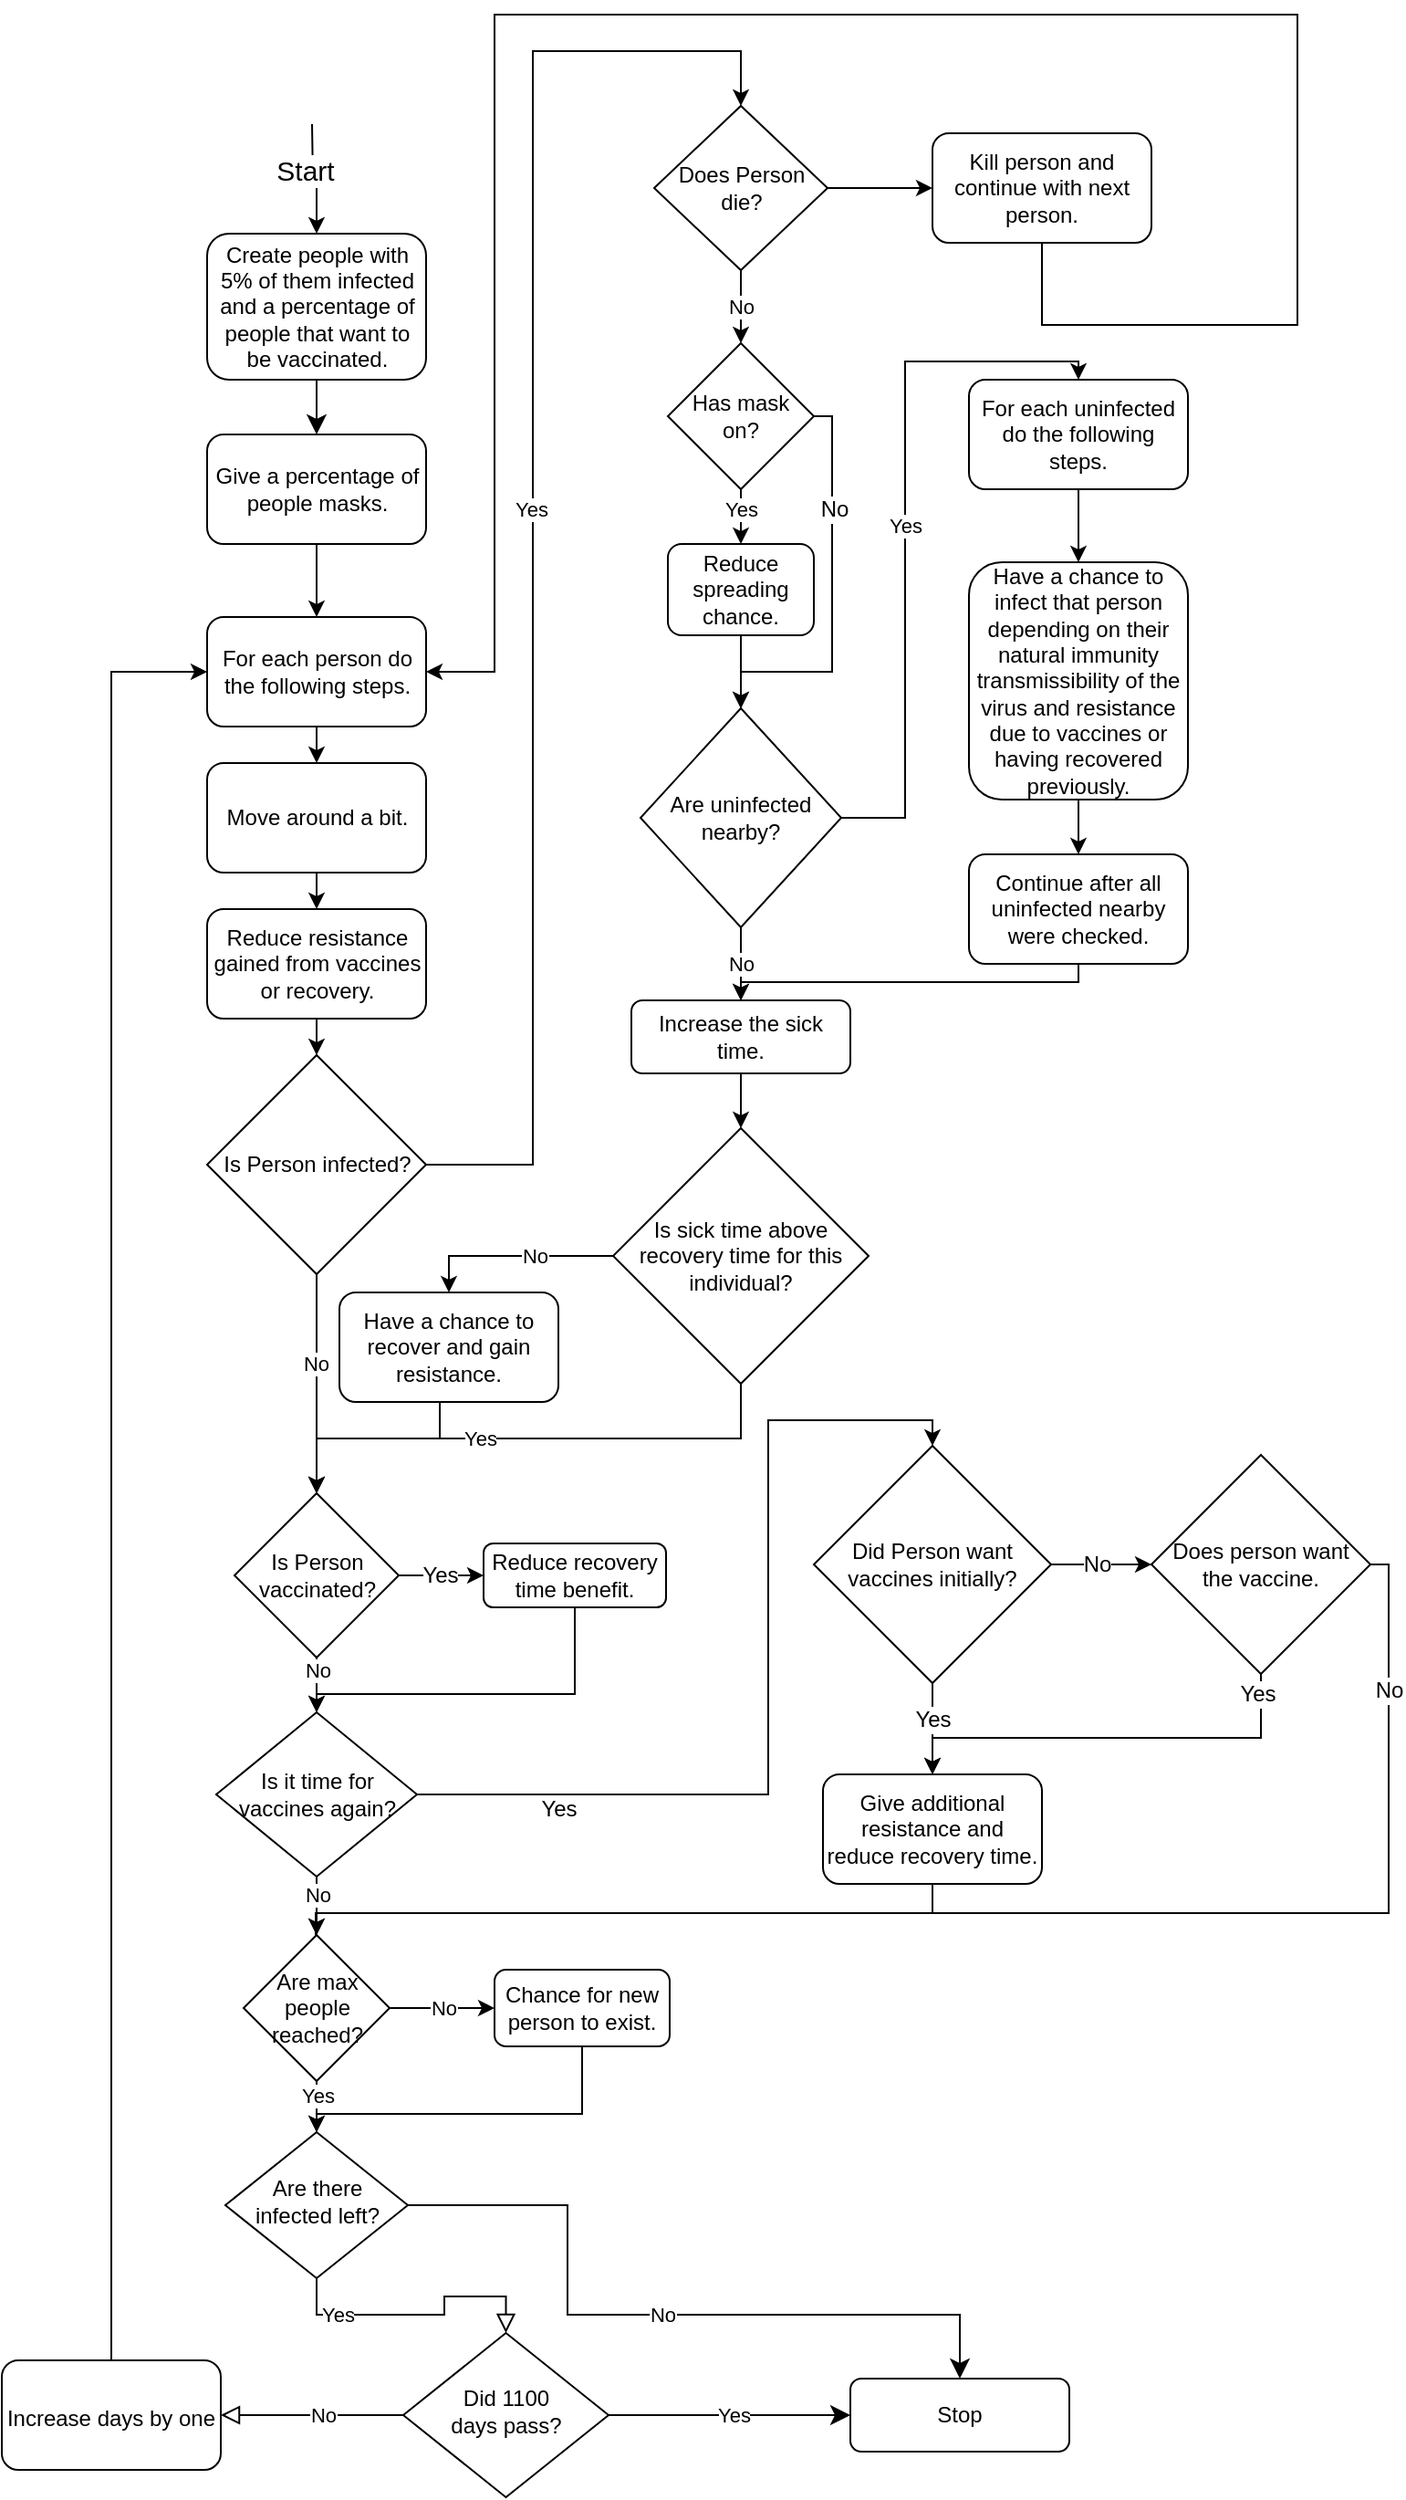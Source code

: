 <mxfile version="20.8.16" type="device"><diagram id="C5RBs43oDa-KdzZeNtuy" name="Page-1"><mxGraphModel dx="1418" dy="1997" grid="1" gridSize="10" guides="1" tooltips="1" connect="1" arrows="1" fold="1" page="1" pageScale="1" pageWidth="827" pageHeight="1169" math="0" shadow="0"><root><mxCell id="WIyWlLk6GJQsqaUBKTNV-0"/><mxCell id="WIyWlLk6GJQsqaUBKTNV-1" parent="WIyWlLk6GJQsqaUBKTNV-0"/><mxCell id="WIyWlLk6GJQsqaUBKTNV-2" value="" style="rounded=0;html=1;jettySize=auto;orthogonalLoop=1;fontSize=11;endArrow=classic;endFill=1;endSize=8;strokeWidth=1;shadow=0;labelBackgroundColor=none;edgeStyle=orthogonalEdgeStyle;" parent="WIyWlLk6GJQsqaUBKTNV-1" source="WIyWlLk6GJQsqaUBKTNV-3" target="7msPwA0fNtGrzKhZbcPo-74" edge="1"><mxGeometry relative="1" as="geometry"><mxPoint x="242.5" y="170" as="targetPoint"/></mxGeometry></mxCell><mxCell id="WIyWlLk6GJQsqaUBKTNV-3" value="Create people with 5% of them infected and a percentage of people that want to be vaccinated." style="rounded=1;whiteSpace=wrap;html=1;fontSize=12;glass=0;strokeWidth=1;shadow=0;" parent="WIyWlLk6GJQsqaUBKTNV-1" vertex="1"><mxGeometry x="162.5" width="120" height="80" as="geometry"/></mxCell><mxCell id="WIyWlLk6GJQsqaUBKTNV-4" value="Yes" style="rounded=0;html=1;jettySize=auto;orthogonalLoop=1;fontSize=11;endArrow=block;endFill=0;endSize=8;strokeWidth=1;shadow=0;labelBackgroundColor=default;edgeStyle=orthogonalEdgeStyle;" parent="WIyWlLk6GJQsqaUBKTNV-1" source="WIyWlLk6GJQsqaUBKTNV-6" target="WIyWlLk6GJQsqaUBKTNV-10" edge="1"><mxGeometry x="-0.591" relative="1" as="geometry"><mxPoint as="offset"/><mxPoint x="240" y="1070" as="targetPoint"/><Array as="points"/></mxGeometry></mxCell><mxCell id="WIyWlLk6GJQsqaUBKTNV-5" value="No" style="edgeStyle=orthogonalEdgeStyle;rounded=0;html=1;jettySize=auto;orthogonalLoop=1;fontSize=11;endArrow=classic;endFill=1;endSize=8;strokeWidth=1;shadow=0;labelBackgroundColor=default;entryX=0.5;entryY=0;entryDx=0;entryDy=0;exitX=1;exitY=0.5;exitDx=0;exitDy=0;" parent="WIyWlLk6GJQsqaUBKTNV-1" source="WIyWlLk6GJQsqaUBKTNV-6" target="WIyWlLk6GJQsqaUBKTNV-12" edge="1"><mxGeometry relative="1" as="geometry"><mxPoint as="offset"/><Array as="points"><mxPoint x="360" y="1080"/><mxPoint x="360" y="1140"/><mxPoint x="575" y="1140"/></Array></mxGeometry></mxCell><mxCell id="WIyWlLk6GJQsqaUBKTNV-6" value="Are there&lt;br&gt;infected left?" style="rhombus;whiteSpace=wrap;html=1;shadow=0;fontFamily=Helvetica;fontSize=12;align=center;strokeWidth=1;spacing=6;spacingTop=-4;" parent="WIyWlLk6GJQsqaUBKTNV-1" vertex="1"><mxGeometry x="172.5" y="1040" width="100" height="80" as="geometry"/></mxCell><mxCell id="WIyWlLk6GJQsqaUBKTNV-8" value="No" style="rounded=0;html=1;jettySize=auto;orthogonalLoop=1;fontSize=11;endArrow=block;endFill=0;endSize=8;strokeWidth=1;shadow=0;labelBackgroundColor=default;edgeStyle=orthogonalEdgeStyle;entryX=1;entryY=0.5;entryDx=0;entryDy=0;" parent="WIyWlLk6GJQsqaUBKTNV-1" source="WIyWlLk6GJQsqaUBKTNV-10" target="7msPwA0fNtGrzKhZbcPo-33" edge="1"><mxGeometry x="-0.111" relative="1" as="geometry"><mxPoint as="offset"/><mxPoint x="180" y="1195" as="targetPoint"/></mxGeometry></mxCell><mxCell id="WIyWlLk6GJQsqaUBKTNV-9" value="Yes" style="edgeStyle=orthogonalEdgeStyle;rounded=0;html=1;jettySize=auto;orthogonalLoop=1;fontSize=11;endArrow=classic;endFill=1;endSize=8;strokeWidth=1;shadow=0;labelBackgroundColor=default;" parent="WIyWlLk6GJQsqaUBKTNV-1" source="WIyWlLk6GJQsqaUBKTNV-10" target="WIyWlLk6GJQsqaUBKTNV-12" edge="1"><mxGeometry x="0.023" relative="1" as="geometry"><mxPoint as="offset"/><mxPoint x="410" y="1350" as="targetPoint"/></mxGeometry></mxCell><mxCell id="WIyWlLk6GJQsqaUBKTNV-10" value="Did 1100&lt;br&gt;days pass?" style="rhombus;whiteSpace=wrap;html=1;shadow=0;fontFamily=Helvetica;fontSize=12;align=center;strokeWidth=1;spacing=6;spacingTop=-4;" parent="WIyWlLk6GJQsqaUBKTNV-1" vertex="1"><mxGeometry x="270" y="1150" width="112.5" height="90" as="geometry"/></mxCell><mxCell id="WIyWlLk6GJQsqaUBKTNV-12" value="Stop" style="rounded=1;whiteSpace=wrap;html=1;fontSize=12;glass=0;strokeWidth=1;shadow=0;" parent="WIyWlLk6GJQsqaUBKTNV-1" vertex="1"><mxGeometry x="515" y="1175" width="120" height="40" as="geometry"/></mxCell><mxCell id="ADH6qVo0FDKVVeOu4WJO-0" value="For each person do the following steps." style="rounded=1;whiteSpace=wrap;html=1;" parent="WIyWlLk6GJQsqaUBKTNV-1" vertex="1"><mxGeometry x="162.5" y="210" width="120" height="60" as="geometry"/></mxCell><mxCell id="ADH6qVo0FDKVVeOu4WJO-3" value="Is Person infected?" style="rhombus;whiteSpace=wrap;html=1;" parent="WIyWlLk6GJQsqaUBKTNV-1" vertex="1"><mxGeometry x="162.5" y="450" width="120" height="120" as="geometry"/></mxCell><mxCell id="7msPwA0fNtGrzKhZbcPo-0" value="" style="endArrow=classic;html=1;rounded=0;edgeStyle=orthogonalEdgeStyle;exitX=0.5;exitY=1;exitDx=0;exitDy=0;" parent="WIyWlLk6GJQsqaUBKTNV-1" source="7msPwA0fNtGrzKhZbcPo-5" target="7msPwA0fNtGrzKhZbcPo-50" edge="1"><mxGeometry width="50" height="50" relative="1" as="geometry"><mxPoint x="172.5" y="370" as="sourcePoint"/><mxPoint x="512.5" y="360" as="targetPoint"/></mxGeometry></mxCell><mxCell id="7msPwA0fNtGrzKhZbcPo-2" value="" style="endArrow=classic;html=1;exitX=1;exitY=0.5;exitDx=0;exitDy=0;entryX=0;entryY=0.5;entryDx=0;entryDy=0;rounded=0;edgeStyle=orthogonalEdgeStyle;" parent="WIyWlLk6GJQsqaUBKTNV-1" source="ADH6qVo0FDKVVeOu4WJO-3" target="JjFyBIneyKfPlpFiBD4U-0" edge="1"><mxGeometry relative="1" as="geometry"><mxPoint x="432.5" y="500" as="sourcePoint"/><mxPoint x="562.5" y="250" as="targetPoint"/><Array as="points"><mxPoint x="341" y="510"/><mxPoint x="341" y="-100"/><mxPoint x="455" y="-100"/></Array></mxGeometry></mxCell><mxCell id="7msPwA0fNtGrzKhZbcPo-3" value="Yes" style="edgeLabel;resizable=0;html=1;align=center;verticalAlign=middle;" parent="7msPwA0fNtGrzKhZbcPo-2" connectable="0" vertex="1"><mxGeometry relative="1" as="geometry"><mxPoint x="-1" y="-11" as="offset"/></mxGeometry></mxCell><mxCell id="7msPwA0fNtGrzKhZbcPo-4" value="" style="endArrow=classic;html=1;rounded=0;edgeStyle=orthogonalEdgeStyle;exitX=0.5;exitY=1;exitDx=0;exitDy=0;" parent="WIyWlLk6GJQsqaUBKTNV-1" source="ADH6qVo0FDKVVeOu4WJO-0" target="7msPwA0fNtGrzKhZbcPo-5" edge="1"><mxGeometry width="50" height="50" relative="1" as="geometry"><mxPoint x="632.5" y="260" as="sourcePoint"/><mxPoint x="542.5" y="330" as="targetPoint"/></mxGeometry></mxCell><mxCell id="7msPwA0fNtGrzKhZbcPo-5" value="Move around a bit." style="rounded=1;whiteSpace=wrap;html=1;" parent="WIyWlLk6GJQsqaUBKTNV-1" vertex="1"><mxGeometry x="162.5" y="290" width="120" height="60" as="geometry"/></mxCell><mxCell id="7msPwA0fNtGrzKhZbcPo-6" value="Is Person vaccinated?" style="rhombus;whiteSpace=wrap;html=1;" parent="WIyWlLk6GJQsqaUBKTNV-1" vertex="1"><mxGeometry x="177.5" y="690" width="90" height="90" as="geometry"/></mxCell><mxCell id="7msPwA0fNtGrzKhZbcPo-7" value="" style="endArrow=classic;html=1;rounded=0;edgeStyle=orthogonalEdgeStyle;exitX=0.5;exitY=1;exitDx=0;exitDy=0;entryX=0.5;entryY=0;entryDx=0;entryDy=0;" parent="WIyWlLk6GJQsqaUBKTNV-1" source="ADH6qVo0FDKVVeOu4WJO-3" target="7msPwA0fNtGrzKhZbcPo-6" edge="1"><mxGeometry relative="1" as="geometry"><mxPoint x="220" y="520" as="sourcePoint"/><mxPoint x="310" y="680" as="targetPoint"/></mxGeometry></mxCell><mxCell id="7msPwA0fNtGrzKhZbcPo-8" value="No" style="edgeLabel;resizable=0;html=1;align=center;verticalAlign=middle;" parent="7msPwA0fNtGrzKhZbcPo-7" connectable="0" vertex="1"><mxGeometry relative="1" as="geometry"><mxPoint x="-1" y="-11" as="offset"/></mxGeometry></mxCell><mxCell id="7msPwA0fNtGrzKhZbcPo-10" value="" style="endArrow=classic;html=1;rounded=0;exitX=0.5;exitY=1;exitDx=0;exitDy=0;entryX=0.5;entryY=0;entryDx=0;entryDy=0;edgeStyle=orthogonalEdgeStyle;" parent="WIyWlLk6GJQsqaUBKTNV-1" source="7msPwA0fNtGrzKhZbcPo-6" target="7msPwA0fNtGrzKhZbcPo-54" edge="1"><mxGeometry x="0.333" y="38" relative="1" as="geometry"><mxPoint x="430" y="760" as="sourcePoint"/><mxPoint x="530" y="760" as="targetPoint"/><mxPoint as="offset"/></mxGeometry></mxCell><mxCell id="7msPwA0fNtGrzKhZbcPo-11" value="No" style="edgeLabel;resizable=0;html=1;align=center;verticalAlign=middle;" parent="7msPwA0fNtGrzKhZbcPo-10" connectable="0" vertex="1"><mxGeometry relative="1" as="geometry"><mxPoint y="-8" as="offset"/></mxGeometry></mxCell><mxCell id="7msPwA0fNtGrzKhZbcPo-12" value="" style="endArrow=classic;html=1;rounded=0;entryX=0.5;entryY=0;entryDx=0;entryDy=0;edgeStyle=orthogonalEdgeStyle;" parent="WIyWlLk6GJQsqaUBKTNV-1" target="WIyWlLk6GJQsqaUBKTNV-3" edge="1"><mxGeometry relative="1" as="geometry"><mxPoint x="220" y="-60" as="sourcePoint"/><mxPoint x="300" y="-30" as="targetPoint"/></mxGeometry></mxCell><mxCell id="7msPwA0fNtGrzKhZbcPo-13" value="Start" style="edgeLabel;resizable=0;html=1;align=center;verticalAlign=middle;fontSize=15;" parent="7msPwA0fNtGrzKhZbcPo-12" connectable="0" vertex="1"><mxGeometry relative="1" as="geometry"><mxPoint x="-5" y="-6" as="offset"/></mxGeometry></mxCell><mxCell id="7msPwA0fNtGrzKhZbcPo-14" value="Are uninfected nearby?" style="rhombus;whiteSpace=wrap;html=1;" parent="WIyWlLk6GJQsqaUBKTNV-1" vertex="1"><mxGeometry x="400" y="260" width="110" height="120" as="geometry"/></mxCell><mxCell id="7msPwA0fNtGrzKhZbcPo-15" value="" style="endArrow=classic;html=1;rounded=0;exitX=1;exitY=0.5;exitDx=0;exitDy=0;edgeStyle=orthogonalEdgeStyle;entryX=0.5;entryY=0;entryDx=0;entryDy=0;" parent="WIyWlLk6GJQsqaUBKTNV-1" source="7msPwA0fNtGrzKhZbcPo-14" target="7msPwA0fNtGrzKhZbcPo-17" edge="1"><mxGeometry relative="1" as="geometry"><mxPoint x="430" y="560" as="sourcePoint"/><mxPoint x="530" y="560" as="targetPoint"/></mxGeometry></mxCell><mxCell id="7msPwA0fNtGrzKhZbcPo-16" value="Yes" style="edgeLabel;resizable=0;html=1;align=center;verticalAlign=middle;" parent="7msPwA0fNtGrzKhZbcPo-15" connectable="0" vertex="1"><mxGeometry relative="1" as="geometry"/></mxCell><mxCell id="7msPwA0fNtGrzKhZbcPo-17" value="For each uninfected do the following steps." style="rounded=1;whiteSpace=wrap;html=1;" parent="WIyWlLk6GJQsqaUBKTNV-1" vertex="1"><mxGeometry x="580" y="80" width="120" height="60" as="geometry"/></mxCell><mxCell id="7msPwA0fNtGrzKhZbcPo-18" value="" style="endArrow=classic;html=1;rounded=0;exitX=0.5;exitY=1;exitDx=0;exitDy=0;entryX=0.5;entryY=0;entryDx=0;entryDy=0;edgeStyle=orthogonalEdgeStyle;" parent="WIyWlLk6GJQsqaUBKTNV-1" source="7msPwA0fNtGrzKhZbcPo-14" target="7msPwA0fNtGrzKhZbcPo-20" edge="1"><mxGeometry relative="1" as="geometry"><mxPoint x="430" y="550" as="sourcePoint"/><mxPoint x="455" y="460" as="targetPoint"/></mxGeometry></mxCell><mxCell id="7msPwA0fNtGrzKhZbcPo-19" value="No" style="edgeLabel;resizable=0;html=1;align=center;verticalAlign=middle;" parent="7msPwA0fNtGrzKhZbcPo-18" connectable="0" vertex="1"><mxGeometry relative="1" as="geometry"/></mxCell><mxCell id="7msPwA0fNtGrzKhZbcPo-20" value="Increase the sick time." style="rounded=1;whiteSpace=wrap;html=1;" parent="WIyWlLk6GJQsqaUBKTNV-1" vertex="1"><mxGeometry x="395" y="420" width="120" height="40" as="geometry"/></mxCell><mxCell id="7msPwA0fNtGrzKhZbcPo-23" value="Is sick time above&lt;br&gt;recovery time for this individual?" style="rhombus;whiteSpace=wrap;html=1;" parent="WIyWlLk6GJQsqaUBKTNV-1" vertex="1"><mxGeometry x="385" y="490" width="140" height="140" as="geometry"/></mxCell><mxCell id="7msPwA0fNtGrzKhZbcPo-24" value="" style="endArrow=classic;html=1;rounded=0;exitX=0.5;exitY=1;exitDx=0;exitDy=0;edgeStyle=orthogonalEdgeStyle;" parent="WIyWlLk6GJQsqaUBKTNV-1" source="7msPwA0fNtGrzKhZbcPo-20" target="7msPwA0fNtGrzKhZbcPo-23" edge="1"><mxGeometry width="50" height="50" relative="1" as="geometry"><mxPoint x="460" y="540" as="sourcePoint"/><mxPoint x="510" y="490" as="targetPoint"/></mxGeometry></mxCell><mxCell id="7msPwA0fNtGrzKhZbcPo-25" value="" style="endArrow=classic;html=1;rounded=0;exitX=0.5;exitY=1;exitDx=0;exitDy=0;edgeStyle=orthogonalEdgeStyle;" parent="WIyWlLk6GJQsqaUBKTNV-1" source="7msPwA0fNtGrzKhZbcPo-23" target="7msPwA0fNtGrzKhZbcPo-6" edge="1"><mxGeometry relative="1" as="geometry"><mxPoint x="430" y="520" as="sourcePoint"/><mxPoint x="455" y="710" as="targetPoint"/></mxGeometry></mxCell><mxCell id="7msPwA0fNtGrzKhZbcPo-26" value="Yes" style="edgeLabel;resizable=0;html=1;align=center;verticalAlign=middle;" parent="7msPwA0fNtGrzKhZbcPo-25" connectable="0" vertex="1"><mxGeometry relative="1" as="geometry"><mxPoint x="-27" as="offset"/></mxGeometry></mxCell><mxCell id="7msPwA0fNtGrzKhZbcPo-28" value="Have a chance to recover and gain resistance." style="rounded=1;whiteSpace=wrap;html=1;" parent="WIyWlLk6GJQsqaUBKTNV-1" vertex="1"><mxGeometry x="235" y="580" width="120" height="60" as="geometry"/></mxCell><mxCell id="7msPwA0fNtGrzKhZbcPo-29" value="" style="endArrow=classic;html=1;rounded=0;exitX=0.5;exitY=1;exitDx=0;exitDy=0;entryX=0.5;entryY=0;entryDx=0;entryDy=0;edgeStyle=orthogonalEdgeStyle;" parent="WIyWlLk6GJQsqaUBKTNV-1" source="7msPwA0fNtGrzKhZbcPo-28" target="7msPwA0fNtGrzKhZbcPo-6" edge="1"><mxGeometry relative="1" as="geometry"><mxPoint x="465" y="680" as="sourcePoint"/><mxPoint x="320" y="690" as="targetPoint"/><Array as="points"><mxPoint x="290" y="640"/><mxPoint x="290" y="660"/><mxPoint x="222" y="660"/></Array></mxGeometry></mxCell><mxCell id="7msPwA0fNtGrzKhZbcPo-31" value="" style="endArrow=classic;html=1;rounded=0;entryX=0.5;entryY=0;entryDx=0;entryDy=0;exitX=0;exitY=0.5;exitDx=0;exitDy=0;edgeStyle=orthogonalEdgeStyle;" parent="WIyWlLk6GJQsqaUBKTNV-1" source="7msPwA0fNtGrzKhZbcPo-23" target="7msPwA0fNtGrzKhZbcPo-28" edge="1"><mxGeometry relative="1" as="geometry"><mxPoint x="475" y="690" as="sourcePoint"/><mxPoint x="300" y="730" as="targetPoint"/></mxGeometry></mxCell><mxCell id="7msPwA0fNtGrzKhZbcPo-32" value="No" style="edgeLabel;resizable=0;html=1;align=center;verticalAlign=middle;" parent="7msPwA0fNtGrzKhZbcPo-31" connectable="0" vertex="1"><mxGeometry relative="1" as="geometry"><mxPoint x="12" as="offset"/></mxGeometry></mxCell><mxCell id="7msPwA0fNtGrzKhZbcPo-33" value="&lt;font style=&quot;font-size: 12px;&quot;&gt;Increase days by one&lt;/font&gt;" style="rounded=1;whiteSpace=wrap;html=1;fontSize=15;" parent="WIyWlLk6GJQsqaUBKTNV-1" vertex="1"><mxGeometry x="50" y="1165" width="120" height="60" as="geometry"/></mxCell><mxCell id="7msPwA0fNtGrzKhZbcPo-34" value="" style="endArrow=classic;html=1;rounded=0;labelBackgroundColor=default;fontSize=12;exitX=0.5;exitY=0;exitDx=0;exitDy=0;edgeStyle=orthogonalEdgeStyle;entryX=0;entryY=0.5;entryDx=0;entryDy=0;" parent="WIyWlLk6GJQsqaUBKTNV-1" source="7msPwA0fNtGrzKhZbcPo-33" target="ADH6qVo0FDKVVeOu4WJO-0" edge="1"><mxGeometry width="50" height="50" relative="1" as="geometry"><mxPoint x="460" y="1030" as="sourcePoint"/><mxPoint x="80" y="620" as="targetPoint"/></mxGeometry></mxCell><mxCell id="7msPwA0fNtGrzKhZbcPo-36" value="Have a chance to infect that person depending on their natural immunity transmissibility of the virus and resistance due to vaccines or having recovered previously." style="rounded=1;whiteSpace=wrap;html=1;fontSize=12;" parent="WIyWlLk6GJQsqaUBKTNV-1" vertex="1"><mxGeometry x="580" y="180" width="120" height="130" as="geometry"/></mxCell><mxCell id="7msPwA0fNtGrzKhZbcPo-37" value="" style="endArrow=classic;html=1;rounded=0;labelBackgroundColor=default;fontSize=12;entryX=0.5;entryY=0;entryDx=0;entryDy=0;exitX=0.5;exitY=1;exitDx=0;exitDy=0;edgeStyle=orthogonalEdgeStyle;" parent="WIyWlLk6GJQsqaUBKTNV-1" source="7msPwA0fNtGrzKhZbcPo-17" target="7msPwA0fNtGrzKhZbcPo-36" edge="1"><mxGeometry width="50" height="50" relative="1" as="geometry"><mxPoint x="460" y="370" as="sourcePoint"/><mxPoint x="510" y="320" as="targetPoint"/></mxGeometry></mxCell><mxCell id="7msPwA0fNtGrzKhZbcPo-38" value="" style="endArrow=classic;html=1;rounded=0;labelBackgroundColor=default;fontSize=12;exitX=0.5;exitY=1;exitDx=0;exitDy=0;entryX=0.5;entryY=0;entryDx=0;entryDy=0;edgeStyle=orthogonalEdgeStyle;" parent="WIyWlLk6GJQsqaUBKTNV-1" source="7msPwA0fNtGrzKhZbcPo-36" target="7msPwA0fNtGrzKhZbcPo-39" edge="1"><mxGeometry width="50" height="50" relative="1" as="geometry"><mxPoint x="460" y="370" as="sourcePoint"/><mxPoint x="750" y="450" as="targetPoint"/></mxGeometry></mxCell><mxCell id="7msPwA0fNtGrzKhZbcPo-39" value="Continue after all uninfected nearby were checked." style="rounded=1;whiteSpace=wrap;html=1;fontSize=12;" parent="WIyWlLk6GJQsqaUBKTNV-1" vertex="1"><mxGeometry x="580" y="340" width="120" height="60" as="geometry"/></mxCell><mxCell id="7msPwA0fNtGrzKhZbcPo-41" value="" style="endArrow=classic;html=1;rounded=0;labelBackgroundColor=default;fontSize=12;exitX=0.5;exitY=1;exitDx=0;exitDy=0;entryX=0.5;entryY=0;entryDx=0;entryDy=0;edgeStyle=orthogonalEdgeStyle;" parent="WIyWlLk6GJQsqaUBKTNV-1" source="7msPwA0fNtGrzKhZbcPo-39" target="7msPwA0fNtGrzKhZbcPo-20" edge="1"><mxGeometry width="50" height="50" relative="1" as="geometry"><mxPoint x="390" y="300" as="sourcePoint"/><mxPoint x="440" y="250" as="targetPoint"/></mxGeometry></mxCell><mxCell id="7msPwA0fNtGrzKhZbcPo-42" value="Has mask&lt;br&gt;on?" style="rhombus;whiteSpace=wrap;html=1;fontSize=12;" parent="WIyWlLk6GJQsqaUBKTNV-1" vertex="1"><mxGeometry x="415" y="60" width="80" height="80" as="geometry"/></mxCell><mxCell id="7msPwA0fNtGrzKhZbcPo-44" value="Reduce spreading chance." style="rounded=1;whiteSpace=wrap;html=1;fontSize=12;" parent="WIyWlLk6GJQsqaUBKTNV-1" vertex="1"><mxGeometry x="415" y="170" width="80" height="50" as="geometry"/></mxCell><mxCell id="7msPwA0fNtGrzKhZbcPo-45" value="" style="endArrow=classic;html=1;rounded=0;exitX=0.5;exitY=1;exitDx=0;exitDy=0;edgeStyle=orthogonalEdgeStyle;entryX=0.5;entryY=0;entryDx=0;entryDy=0;" parent="WIyWlLk6GJQsqaUBKTNV-1" source="7msPwA0fNtGrzKhZbcPo-42" target="7msPwA0fNtGrzKhZbcPo-44" edge="1"><mxGeometry relative="1" as="geometry"><mxPoint x="520.0" y="330.0" as="sourcePoint"/><mxPoint x="650.0" y="90" as="targetPoint"/></mxGeometry></mxCell><mxCell id="7msPwA0fNtGrzKhZbcPo-46" value="Yes" style="edgeLabel;resizable=0;html=1;align=center;verticalAlign=middle;" parent="7msPwA0fNtGrzKhZbcPo-45" connectable="0" vertex="1"><mxGeometry relative="1" as="geometry"><mxPoint y="-4" as="offset"/></mxGeometry></mxCell><mxCell id="7msPwA0fNtGrzKhZbcPo-47" value="" style="endArrow=classic;html=1;rounded=0;labelBackgroundColor=default;fontSize=12;entryX=0.5;entryY=0;entryDx=0;entryDy=0;exitX=0.5;exitY=1;exitDx=0;exitDy=0;edgeStyle=orthogonalEdgeStyle;" parent="WIyWlLk6GJQsqaUBKTNV-1" source="7msPwA0fNtGrzKhZbcPo-44" target="7msPwA0fNtGrzKhZbcPo-14" edge="1"><mxGeometry width="50" height="50" relative="1" as="geometry"><mxPoint x="460" y="300" as="sourcePoint"/><mxPoint x="510" y="250" as="targetPoint"/></mxGeometry></mxCell><mxCell id="7msPwA0fNtGrzKhZbcPo-48" value="" style="endArrow=classic;html=1;rounded=0;labelBackgroundColor=default;fontSize=12;exitX=1;exitY=0.5;exitDx=0;exitDy=0;entryX=0.5;entryY=0;entryDx=0;entryDy=0;edgeStyle=orthogonalEdgeStyle;" parent="WIyWlLk6GJQsqaUBKTNV-1" source="7msPwA0fNtGrzKhZbcPo-42" target="7msPwA0fNtGrzKhZbcPo-14" edge="1"><mxGeometry width="50" height="50" relative="1" as="geometry"><mxPoint x="460" y="300" as="sourcePoint"/><mxPoint x="510" y="250" as="targetPoint"/><Array as="points"><mxPoint x="505" y="100"/><mxPoint x="505" y="240"/><mxPoint x="455" y="240"/></Array></mxGeometry></mxCell><mxCell id="7msPwA0fNtGrzKhZbcPo-49" value="No" style="edgeLabel;html=1;align=center;verticalAlign=middle;resizable=0;points=[];fontSize=12;" parent="7msPwA0fNtGrzKhZbcPo-48" vertex="1" connectable="0"><mxGeometry x="-0.451" y="1" relative="1" as="geometry"><mxPoint as="offset"/></mxGeometry></mxCell><mxCell id="7msPwA0fNtGrzKhZbcPo-51" style="edgeStyle=orthogonalEdgeStyle;rounded=0;orthogonalLoop=1;jettySize=auto;html=1;exitX=0.5;exitY=1;exitDx=0;exitDy=0;entryX=0.5;entryY=0;entryDx=0;entryDy=0;labelBackgroundColor=default;fontSize=12;" parent="WIyWlLk6GJQsqaUBKTNV-1" source="7msPwA0fNtGrzKhZbcPo-50" target="ADH6qVo0FDKVVeOu4WJO-3" edge="1"><mxGeometry relative="1" as="geometry"/></mxCell><mxCell id="7msPwA0fNtGrzKhZbcPo-50" value="Reduce resistance gained from vaccines or recovery." style="rounded=1;whiteSpace=wrap;html=1;fontSize=12;" parent="WIyWlLk6GJQsqaUBKTNV-1" vertex="1"><mxGeometry x="162.5" y="370" width="120" height="60" as="geometry"/></mxCell><mxCell id="7msPwA0fNtGrzKhZbcPo-54" value="Is it time for &lt;br&gt;vaccines again?" style="rhombus;whiteSpace=wrap;html=1;" parent="WIyWlLk6GJQsqaUBKTNV-1" vertex="1"><mxGeometry x="167.5" y="810" width="110" height="90" as="geometry"/></mxCell><mxCell id="7msPwA0fNtGrzKhZbcPo-55" value="" style="endArrow=classic;html=1;rounded=0;exitX=0.5;exitY=1;exitDx=0;exitDy=0;edgeStyle=orthogonalEdgeStyle;" parent="WIyWlLk6GJQsqaUBKTNV-1" source="7msPwA0fNtGrzKhZbcPo-54" target="JjFyBIneyKfPlpFiBD4U-5" edge="1"><mxGeometry x="-0.333" y="68" relative="1" as="geometry"><mxPoint x="232.5" y="790" as="sourcePoint"/><mxPoint x="223" y="1040" as="targetPoint"/><mxPoint as="offset"/></mxGeometry></mxCell><mxCell id="7msPwA0fNtGrzKhZbcPo-56" value="No" style="edgeLabel;resizable=0;html=1;align=center;verticalAlign=middle;" parent="7msPwA0fNtGrzKhZbcPo-55" connectable="0" vertex="1"><mxGeometry relative="1" as="geometry"><mxPoint y="-6" as="offset"/></mxGeometry></mxCell><mxCell id="7msPwA0fNtGrzKhZbcPo-57" value="Reduce recovery time benefit." style="rounded=1;whiteSpace=wrap;html=1;fontSize=12;" parent="WIyWlLk6GJQsqaUBKTNV-1" vertex="1"><mxGeometry x="314" y="717.5" width="100" height="35" as="geometry"/></mxCell><mxCell id="7msPwA0fNtGrzKhZbcPo-59" value="Yes" style="endArrow=classic;html=1;rounded=0;labelBackgroundColor=default;fontSize=12;entryX=0;entryY=0.5;entryDx=0;entryDy=0;exitX=1;exitY=0.5;exitDx=0;exitDy=0;edgeStyle=orthogonalEdgeStyle;" parent="WIyWlLk6GJQsqaUBKTNV-1" edge="1"><mxGeometry x="-0.032" width="50" height="50" relative="1" as="geometry"><mxPoint x="267.5" y="735.0" as="sourcePoint"/><mxPoint x="314" y="735.0" as="targetPoint"/><mxPoint as="offset"/></mxGeometry></mxCell><mxCell id="7msPwA0fNtGrzKhZbcPo-61" value="" style="endArrow=classic;html=1;rounded=0;labelBackgroundColor=default;fontSize=12;exitX=0.5;exitY=1;exitDx=0;exitDy=0;edgeStyle=orthogonalEdgeStyle;entryX=0.5;entryY=0;entryDx=0;entryDy=0;" parent="WIyWlLk6GJQsqaUBKTNV-1" source="7msPwA0fNtGrzKhZbcPo-57" target="7msPwA0fNtGrzKhZbcPo-54" edge="1"><mxGeometry width="50" height="50" relative="1" as="geometry"><mxPoint x="160" y="730" as="sourcePoint"/><mxPoint x="270" y="800" as="targetPoint"/><Array as="points"><mxPoint x="364" y="800"/><mxPoint x="222" y="800"/></Array></mxGeometry></mxCell><mxCell id="7msPwA0fNtGrzKhZbcPo-62" value="" style="endArrow=classic;html=1;rounded=0;labelBackgroundColor=default;fontSize=12;exitX=1;exitY=0.5;exitDx=0;exitDy=0;edgeStyle=orthogonalEdgeStyle;entryX=0.5;entryY=0;entryDx=0;entryDy=0;" parent="WIyWlLk6GJQsqaUBKTNV-1" source="7msPwA0fNtGrzKhZbcPo-54" target="7msPwA0fNtGrzKhZbcPo-64" edge="1"><mxGeometry width="50" height="50" relative="1" as="geometry"><mxPoint x="340" y="760" as="sourcePoint"/><mxPoint x="440" y="800" as="targetPoint"/><Array as="points"><mxPoint x="470" y="855"/><mxPoint x="470" y="650"/><mxPoint x="560" y="650"/></Array></mxGeometry></mxCell><mxCell id="7msPwA0fNtGrzKhZbcPo-63" value="Yes" style="edgeLabel;html=1;align=center;verticalAlign=middle;resizable=0;points=[];fontSize=12;" parent="7msPwA0fNtGrzKhZbcPo-62" vertex="1" connectable="0"><mxGeometry x="-0.024" y="-3" relative="1" as="geometry"><mxPoint x="-118" y="60" as="offset"/></mxGeometry></mxCell><mxCell id="7msPwA0fNtGrzKhZbcPo-64" value="Did Person want vaccines initially?" style="rhombus;whiteSpace=wrap;html=1;fontSize=12;" parent="WIyWlLk6GJQsqaUBKTNV-1" vertex="1"><mxGeometry x="495" y="664" width="130" height="130" as="geometry"/></mxCell><mxCell id="7msPwA0fNtGrzKhZbcPo-65" value="Yes" style="endArrow=classic;html=1;rounded=0;labelBackgroundColor=default;fontSize=12;exitX=0.5;exitY=1;exitDx=0;exitDy=0;edgeStyle=orthogonalEdgeStyle;" parent="WIyWlLk6GJQsqaUBKTNV-1" edge="1"><mxGeometry x="-0.2" width="50" height="50" relative="1" as="geometry"><mxPoint x="560" y="794" as="sourcePoint"/><mxPoint x="560" y="844.0" as="targetPoint"/><mxPoint as="offset"/></mxGeometry></mxCell><mxCell id="7msPwA0fNtGrzKhZbcPo-66" value="Give additional resistance and reduce recovery time." style="rounded=1;whiteSpace=wrap;html=1;fontSize=12;" parent="WIyWlLk6GJQsqaUBKTNV-1" vertex="1"><mxGeometry x="500" y="844.0" width="120" height="60" as="geometry"/></mxCell><mxCell id="7msPwA0fNtGrzKhZbcPo-67" value="" style="endArrow=classic;html=1;rounded=0;labelBackgroundColor=default;fontSize=12;exitX=0.5;exitY=1;exitDx=0;exitDy=0;entryX=0.5;entryY=0;entryDx=0;entryDy=0;edgeStyle=orthogonalEdgeStyle;" parent="WIyWlLk6GJQsqaUBKTNV-1" source="7msPwA0fNtGrzKhZbcPo-66" target="JjFyBIneyKfPlpFiBD4U-5" edge="1"><mxGeometry width="50" height="50" relative="1" as="geometry"><mxPoint x="340" y="640" as="sourcePoint"/><mxPoint x="380" y="950" as="targetPoint"/><Array as="points"><mxPoint x="560" y="920"/><mxPoint x="222" y="920"/><mxPoint x="222" y="960"/></Array></mxGeometry></mxCell><mxCell id="7msPwA0fNtGrzKhZbcPo-68" value="Does person want&lt;br&gt;the vaccine." style="rhombus;whiteSpace=wrap;html=1;fontSize=12;" parent="WIyWlLk6GJQsqaUBKTNV-1" vertex="1"><mxGeometry x="680" y="669" width="120" height="120" as="geometry"/></mxCell><mxCell id="7msPwA0fNtGrzKhZbcPo-69" value="No" style="endArrow=classic;html=1;rounded=0;labelBackgroundColor=default;fontSize=12;entryX=0;entryY=0.5;entryDx=0;entryDy=0;exitX=1;exitY=0.5;exitDx=0;exitDy=0;" parent="WIyWlLk6GJQsqaUBKTNV-1" source="7msPwA0fNtGrzKhZbcPo-64" target="7msPwA0fNtGrzKhZbcPo-68" edge="1"><mxGeometry x="-0.091" width="50" height="50" relative="1" as="geometry"><mxPoint x="490" y="734" as="sourcePoint"/><mxPoint x="540" y="684" as="targetPoint"/><mxPoint as="offset"/></mxGeometry></mxCell><mxCell id="7msPwA0fNtGrzKhZbcPo-70" value="" style="endArrow=classic;html=1;rounded=0;labelBackgroundColor=default;fontSize=12;exitX=0.5;exitY=1;exitDx=0;exitDy=0;entryX=0.5;entryY=0;entryDx=0;entryDy=0;edgeStyle=orthogonalEdgeStyle;" parent="WIyWlLk6GJQsqaUBKTNV-1" source="7msPwA0fNtGrzKhZbcPo-68" target="7msPwA0fNtGrzKhZbcPo-66" edge="1"><mxGeometry width="50" height="50" relative="1" as="geometry"><mxPoint x="700" y="864" as="sourcePoint"/><mxPoint x="750" y="814" as="targetPoint"/><Array as="points"><mxPoint x="740" y="824"/><mxPoint x="560" y="824"/></Array></mxGeometry></mxCell><mxCell id="7msPwA0fNtGrzKhZbcPo-71" value="Yes" style="edgeLabel;html=1;align=center;verticalAlign=middle;resizable=0;points=[];fontSize=12;" parent="7msPwA0fNtGrzKhZbcPo-70" vertex="1" connectable="0"><mxGeometry x="-0.907" y="-2" relative="1" as="geometry"><mxPoint as="offset"/></mxGeometry></mxCell><mxCell id="7msPwA0fNtGrzKhZbcPo-72" value="" style="endArrow=classic;html=1;rounded=0;labelBackgroundColor=default;fontSize=12;exitX=1;exitY=0.5;exitDx=0;exitDy=0;entryX=0.5;entryY=0;entryDx=0;entryDy=0;edgeStyle=orthogonalEdgeStyle;" parent="WIyWlLk6GJQsqaUBKTNV-1" source="7msPwA0fNtGrzKhZbcPo-68" target="JjFyBIneyKfPlpFiBD4U-5" edge="1"><mxGeometry width="50" height="50" relative="1" as="geometry"><mxPoint x="810" y="840" as="sourcePoint"/><mxPoint x="540" y="800" as="targetPoint"/><Array as="points"><mxPoint x="810" y="729"/><mxPoint x="810" y="920"/><mxPoint x="223" y="920"/></Array></mxGeometry></mxCell><mxCell id="7msPwA0fNtGrzKhZbcPo-73" value="No" style="edgeLabel;html=1;align=center;verticalAlign=middle;resizable=0;points=[];fontSize=12;" parent="7msPwA0fNtGrzKhZbcPo-72" vertex="1" connectable="0"><mxGeometry x="-0.802" relative="1" as="geometry"><mxPoint as="offset"/></mxGeometry></mxCell><mxCell id="7msPwA0fNtGrzKhZbcPo-74" value="Give a percentage of people masks." style="rounded=1;whiteSpace=wrap;html=1;fontSize=12;" parent="WIyWlLk6GJQsqaUBKTNV-1" vertex="1"><mxGeometry x="162.5" y="110" width="120" height="60" as="geometry"/></mxCell><mxCell id="7msPwA0fNtGrzKhZbcPo-75" value="" style="endArrow=classic;html=1;rounded=0;labelBackgroundColor=default;fontSize=12;exitX=0.5;exitY=1;exitDx=0;exitDy=0;entryX=0.5;entryY=0;entryDx=0;entryDy=0;edgeStyle=orthogonalEdgeStyle;" parent="WIyWlLk6GJQsqaUBKTNV-1" source="7msPwA0fNtGrzKhZbcPo-74" target="ADH6qVo0FDKVVeOu4WJO-0" edge="1"><mxGeometry width="50" height="50" relative="1" as="geometry"><mxPoint x="300" y="420" as="sourcePoint"/><mxPoint x="350" y="370" as="targetPoint"/></mxGeometry></mxCell><mxCell id="JjFyBIneyKfPlpFiBD4U-0" value="Does Person&lt;br&gt;die?" style="rhombus;whiteSpace=wrap;html=1;direction=south;" vertex="1" parent="WIyWlLk6GJQsqaUBKTNV-1"><mxGeometry x="407.5" y="-70" width="95" height="90" as="geometry"/></mxCell><mxCell id="JjFyBIneyKfPlpFiBD4U-1" value="No" style="endArrow=classic;html=1;rounded=0;exitX=1;exitY=0.5;exitDx=0;exitDy=0;entryX=0.5;entryY=0;entryDx=0;entryDy=0;edgeStyle=orthogonalEdgeStyle;" edge="1" parent="WIyWlLk6GJQsqaUBKTNV-1" source="JjFyBIneyKfPlpFiBD4U-0" target="7msPwA0fNtGrzKhZbcPo-42"><mxGeometry width="50" height="50" relative="1" as="geometry"><mxPoint x="390" y="270" as="sourcePoint"/><mxPoint x="440" y="220" as="targetPoint"/></mxGeometry></mxCell><mxCell id="JjFyBIneyKfPlpFiBD4U-2" value="" style="endArrow=classic;html=1;rounded=0;exitX=0.5;exitY=0;exitDx=0;exitDy=0;entryX=0;entryY=0.5;entryDx=0;entryDy=0;edgeStyle=orthogonalEdgeStyle;" edge="1" parent="WIyWlLk6GJQsqaUBKTNV-1" source="JjFyBIneyKfPlpFiBD4U-0" target="JjFyBIneyKfPlpFiBD4U-3"><mxGeometry width="50" height="50" relative="1" as="geometry"><mxPoint x="390" y="270" as="sourcePoint"/><mxPoint x="560" y="-25" as="targetPoint"/></mxGeometry></mxCell><mxCell id="JjFyBIneyKfPlpFiBD4U-3" value="Kill person and continue with next person." style="rounded=1;whiteSpace=wrap;html=1;" vertex="1" parent="WIyWlLk6GJQsqaUBKTNV-1"><mxGeometry x="560" y="-55" width="120" height="60" as="geometry"/></mxCell><mxCell id="JjFyBIneyKfPlpFiBD4U-4" value="" style="endArrow=classic;html=1;rounded=0;exitX=0.5;exitY=1;exitDx=0;exitDy=0;entryX=1;entryY=0.5;entryDx=0;entryDy=0;edgeStyle=orthogonalEdgeStyle;" edge="1" parent="WIyWlLk6GJQsqaUBKTNV-1" source="JjFyBIneyKfPlpFiBD4U-3" target="ADH6qVo0FDKVVeOu4WJO-0"><mxGeometry width="50" height="50" relative="1" as="geometry"><mxPoint x="390" y="250" as="sourcePoint"/><mxPoint x="440" y="200" as="targetPoint"/><Array as="points"><mxPoint x="620" y="50"/><mxPoint x="760" y="50"/><mxPoint x="760" y="-120"/><mxPoint x="320" y="-120"/><mxPoint x="320" y="240"/></Array></mxGeometry></mxCell><mxCell id="JjFyBIneyKfPlpFiBD4U-5" value="Are max people reached?" style="rhombus;whiteSpace=wrap;html=1;" vertex="1" parent="WIyWlLk6GJQsqaUBKTNV-1"><mxGeometry x="182.5" y="932" width="80" height="80" as="geometry"/></mxCell><mxCell id="JjFyBIneyKfPlpFiBD4U-6" value="Yes" style="endArrow=classic;html=1;rounded=0;exitX=0.5;exitY=1;exitDx=0;exitDy=0;edgeStyle=orthogonalEdgeStyle;" edge="1" parent="WIyWlLk6GJQsqaUBKTNV-1" source="JjFyBIneyKfPlpFiBD4U-5" target="WIyWlLk6GJQsqaUBKTNV-6"><mxGeometry x="-0.429" width="50" height="50" relative="1" as="geometry"><mxPoint x="390" y="940" as="sourcePoint"/><mxPoint x="440" y="890" as="targetPoint"/><mxPoint as="offset"/></mxGeometry></mxCell><mxCell id="JjFyBIneyKfPlpFiBD4U-8" value="Chance for new person to exist." style="rounded=1;whiteSpace=wrap;html=1;" vertex="1" parent="WIyWlLk6GJQsqaUBKTNV-1"><mxGeometry x="320" y="951" width="96" height="42" as="geometry"/></mxCell><mxCell id="JjFyBIneyKfPlpFiBD4U-9" value="No" style="endArrow=classic;html=1;rounded=0;exitX=1;exitY=0.5;exitDx=0;exitDy=0;entryX=0;entryY=0.5;entryDx=0;entryDy=0;edgeStyle=orthogonalEdgeStyle;" edge="1" parent="WIyWlLk6GJQsqaUBKTNV-1" source="JjFyBIneyKfPlpFiBD4U-5" target="JjFyBIneyKfPlpFiBD4U-8"><mxGeometry width="50" height="50" relative="1" as="geometry"><mxPoint x="370" y="1070" as="sourcePoint"/><mxPoint x="420" y="1020" as="targetPoint"/></mxGeometry></mxCell><mxCell id="JjFyBIneyKfPlpFiBD4U-10" value="" style="endArrow=classic;html=1;rounded=0;entryX=0.5;entryY=0;entryDx=0;entryDy=0;exitX=0.5;exitY=1;exitDx=0;exitDy=0;edgeStyle=orthogonalEdgeStyle;" edge="1" parent="WIyWlLk6GJQsqaUBKTNV-1" source="JjFyBIneyKfPlpFiBD4U-8" target="WIyWlLk6GJQsqaUBKTNV-6"><mxGeometry width="50" height="50" relative="1" as="geometry"><mxPoint x="200" y="840" as="sourcePoint"/><mxPoint x="250" y="790" as="targetPoint"/><Array as="points"><mxPoint x="368" y="1030"/><mxPoint x="223" y="1030"/></Array></mxGeometry></mxCell></root></mxGraphModel></diagram></mxfile>